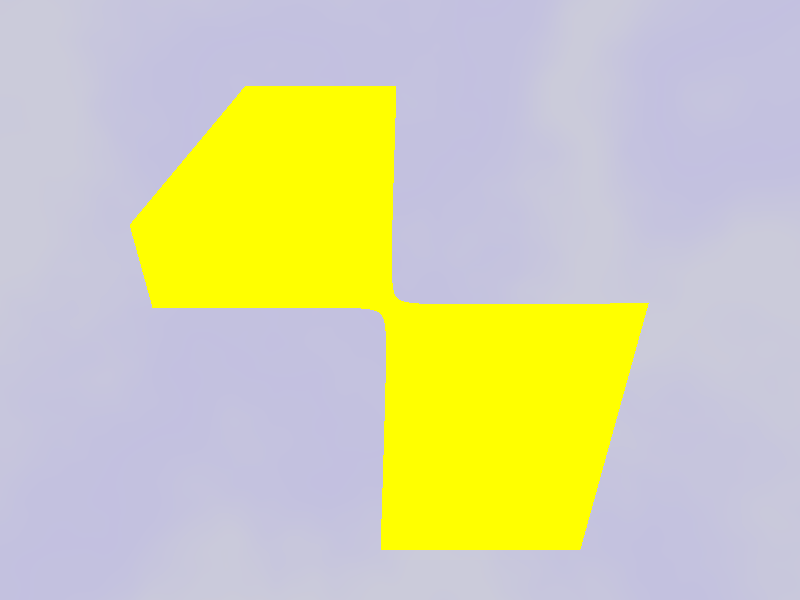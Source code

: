 #include "colors.inc"
#include "textures.inc"

light_source {
  <0, 100, -30>
  color White
}



camera {
  location <0, 20, -30> 
  look_at <0, 0, 0>
  right image_width/image_height*x 
}

sky_sphere {
  pigment {
    agate 
    frequency 0.07
    color_map {
      [0.0 rgb <0.6, 0.6, 0.7>]
      [0.5 rgb <0.2, 0.1, 1>]
    }
    scale 0.1 * clock
  }
}

poly {
  2, 
  <0.3 * atan(clock * 50), 0, acos(clock * 5), 1 - sin(clock * 16), bitwise_or(clock, 50), bitwise_or(clock * 10, 1 - clock), 0.4 + sin(clock), tan(clock), cos(clock), pow(clock, 2)>
  pigment {
    color Yellow
  }

  finish {
    ambient 0.5
  }

  rotate <0, clock, clock>

  bounded_by {
    box {
      <-10, -10, -10>,
      <10, 10, 10>
    }
  }
}


